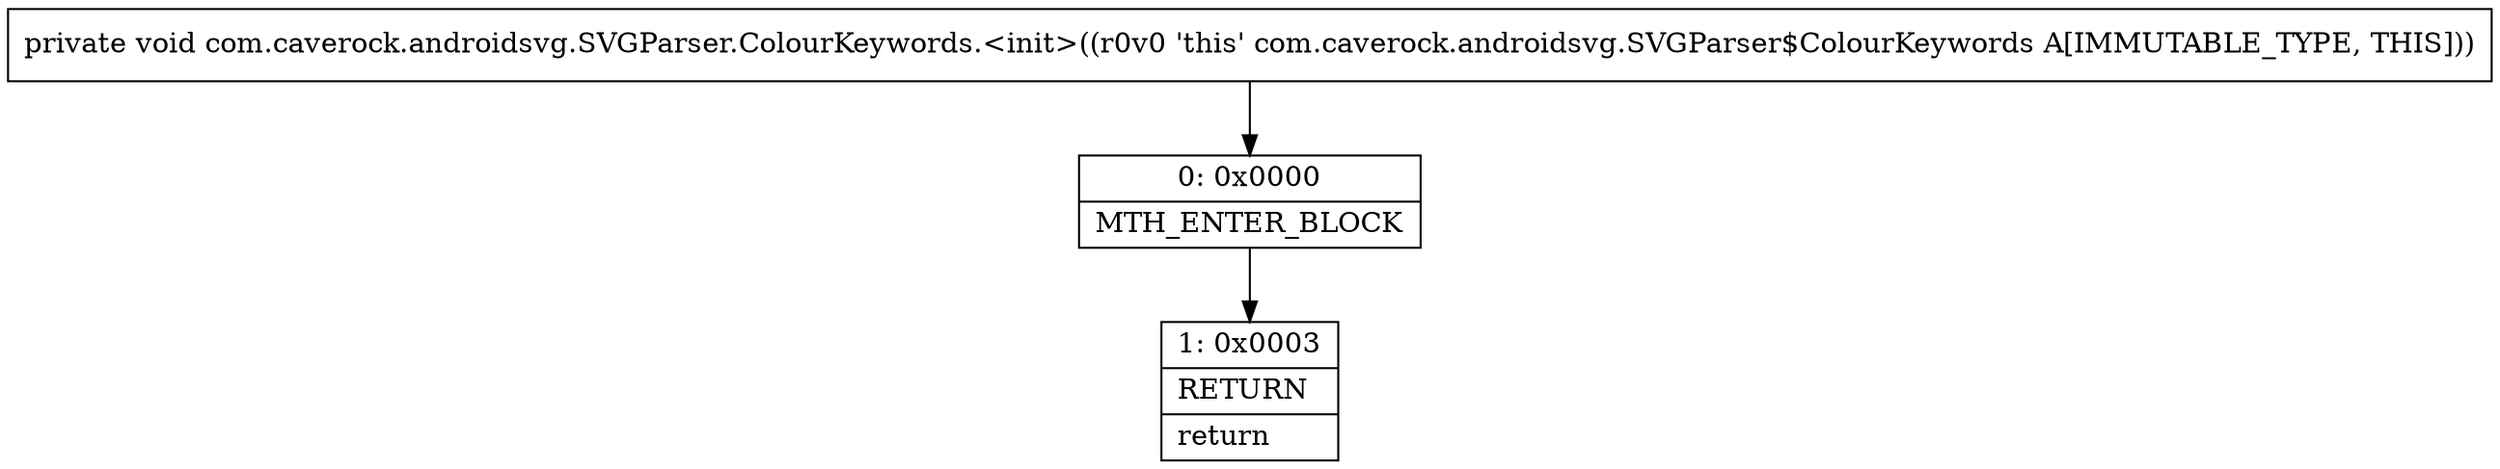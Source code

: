 digraph "CFG forcom.caverock.androidsvg.SVGParser.ColourKeywords.\<init\>()V" {
Node_0 [shape=record,label="{0\:\ 0x0000|MTH_ENTER_BLOCK\l}"];
Node_1 [shape=record,label="{1\:\ 0x0003|RETURN\l|return\l}"];
MethodNode[shape=record,label="{private void com.caverock.androidsvg.SVGParser.ColourKeywords.\<init\>((r0v0 'this' com.caverock.androidsvg.SVGParser$ColourKeywords A[IMMUTABLE_TYPE, THIS])) }"];
MethodNode -> Node_0;
Node_0 -> Node_1;
}

